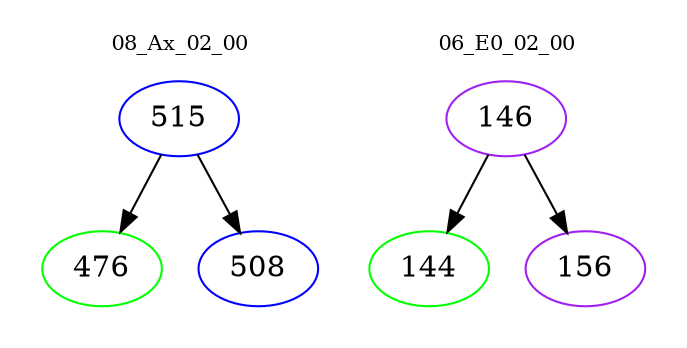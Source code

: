 digraph{
subgraph cluster_0 {
color = white
label = "08_Ax_02_00";
fontsize=10;
T0_515 [label="515", color="blue"]
T0_515 -> T0_476 [color="black"]
T0_476 [label="476", color="green"]
T0_515 -> T0_508 [color="black"]
T0_508 [label="508", color="blue"]
}
subgraph cluster_1 {
color = white
label = "06_E0_02_00";
fontsize=10;
T1_146 [label="146", color="purple"]
T1_146 -> T1_144 [color="black"]
T1_144 [label="144", color="green"]
T1_146 -> T1_156 [color="black"]
T1_156 [label="156", color="purple"]
}
}
